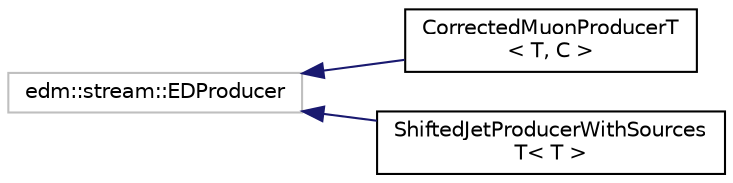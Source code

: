 digraph "Graphical Class Hierarchy"
{
 // LATEX_PDF_SIZE
  edge [fontname="Helvetica",fontsize="10",labelfontname="Helvetica",labelfontsize="10"];
  node [fontname="Helvetica",fontsize="10",shape=record];
  rankdir="LR";
  Node46 [label="edm::stream::EDProducer",height=0.2,width=0.4,color="grey75", fillcolor="white", style="filled",tooltip=" "];
  Node46 -> Node0 [dir="back",color="midnightblue",fontsize="10",style="solid",fontname="Helvetica"];
  Node0 [label="CorrectedMuonProducerT\l\< T, C \>",height=0.2,width=0.4,color="black", fillcolor="white", style="filled",URL="$classCorrectedMuonProducerT.html",tooltip=" "];
  Node46 -> Node48 [dir="back",color="midnightblue",fontsize="10",style="solid",fontname="Helvetica"];
  Node48 [label="ShiftedJetProducerWithSources\lT\< T \>",height=0.2,width=0.4,color="black", fillcolor="white", style="filled",URL="$classShiftedJetProducerWithSourcesT.html",tooltip=" "];
}
